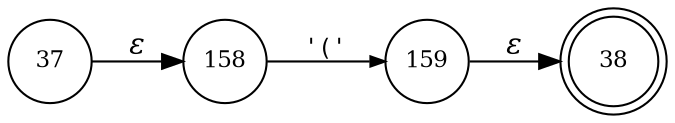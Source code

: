 digraph ATN {
rankdir=LR;
s38[fontsize=11, label="38", shape=doublecircle, fixedsize=true, width=.6];
s37[fontsize=11,label="37", shape=circle, fixedsize=true, width=.55, peripheries=1];
s158[fontsize=11,label="158", shape=circle, fixedsize=true, width=.55, peripheries=1];
s159[fontsize=11,label="159", shape=circle, fixedsize=true, width=.55, peripheries=1];
s37 -> s158 [fontname="Times-Italic", label="&epsilon;"];
s158 -> s159 [fontsize=11, fontname="Courier", arrowsize=.7, label = "'('", arrowhead = normal];
s159 -> s38 [fontname="Times-Italic", label="&epsilon;"];
}